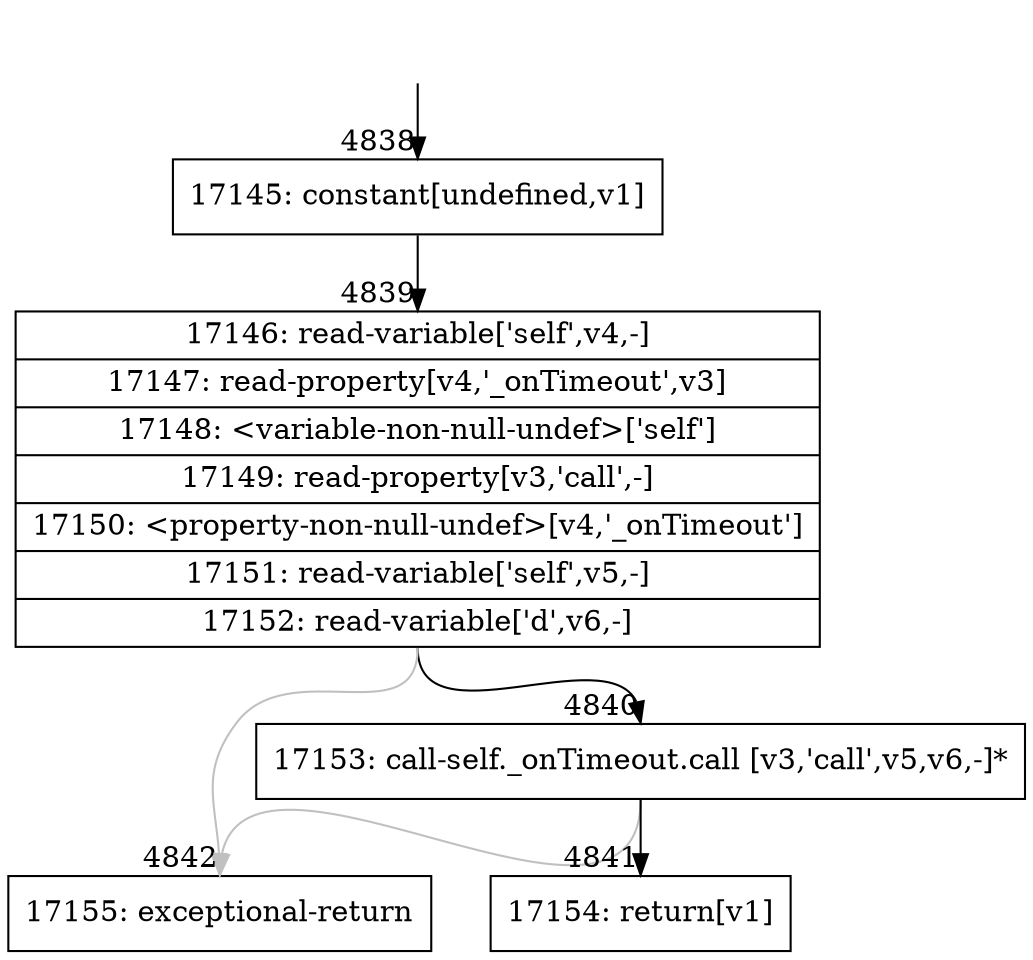 digraph {
rankdir="TD"
BB_entry226[shape=none,label=""];
BB_entry226 -> BB4838 [tailport=s, headport=n, headlabel="    4838"]
BB4838 [shape=record label="{17145: constant[undefined,v1]}" ] 
BB4838 -> BB4839 [tailport=s, headport=n, headlabel="      4839"]
BB4839 [shape=record label="{17146: read-variable['self',v4,-]|17147: read-property[v4,'_onTimeout',v3]|17148: \<variable-non-null-undef\>['self']|17149: read-property[v3,'call',-]|17150: \<property-non-null-undef\>[v4,'_onTimeout']|17151: read-variable['self',v5,-]|17152: read-variable['d',v6,-]}" ] 
BB4839 -> BB4840 [tailport=s, headport=n, headlabel="      4840"]
BB4839 -> BB4842 [tailport=s, headport=n, color=gray, headlabel="      4842"]
BB4840 [shape=record label="{17153: call-self._onTimeout.call [v3,'call',v5,v6,-]*}" ] 
BB4840 -> BB4841 [tailport=s, headport=n, headlabel="      4841"]
BB4840 -> BB4842 [tailport=s, headport=n, color=gray]
BB4841 [shape=record label="{17154: return[v1]}" ] 
BB4842 [shape=record label="{17155: exceptional-return}" ] 
//#$~ 8089
}
